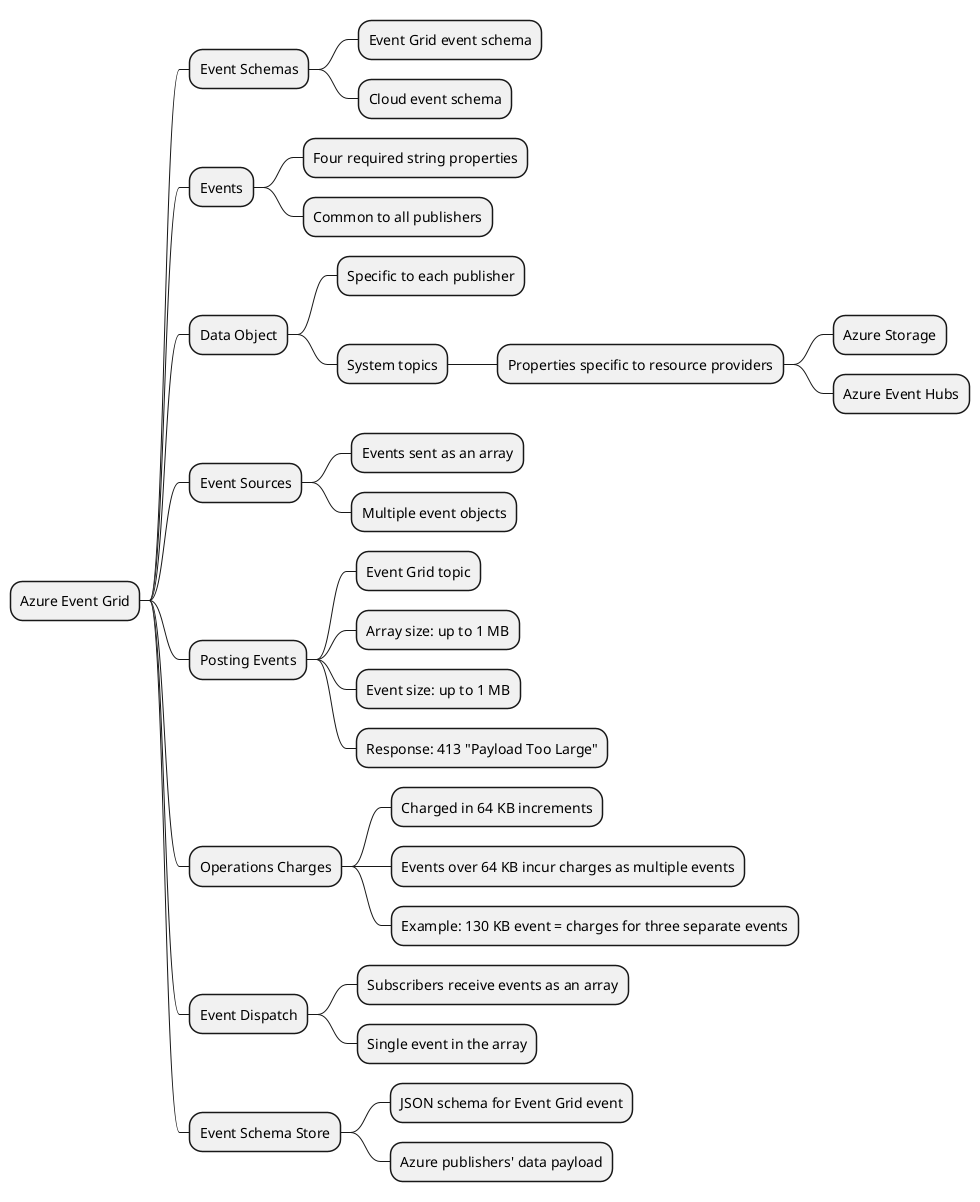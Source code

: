 @startmindmap
* Azure Event Grid
** Event Schemas
*** Event Grid event schema
*** Cloud event schema
** Events
*** Four required string properties
*** Common to all publishers
** Data Object
*** Specific to each publisher
*** System topics
**** Properties specific to resource providers
***** Azure Storage
***** Azure Event Hubs
** Event Sources
*** Events sent as an array
*** Multiple event objects
** Posting Events
*** Event Grid topic
*** Array size: up to 1 MB
*** Event size: up to 1 MB
*** Response: 413 "Payload Too Large"
** Operations Charges
*** Charged in 64 KB increments
*** Events over 64 KB incur charges as multiple events
*** Example: 130 KB event = charges for three separate events
** Event Dispatch
*** Subscribers receive events as an array
*** Single event in the array
** Event Schema Store
*** JSON schema for Event Grid event
*** Azure publishers' data payload
@endmindmap

